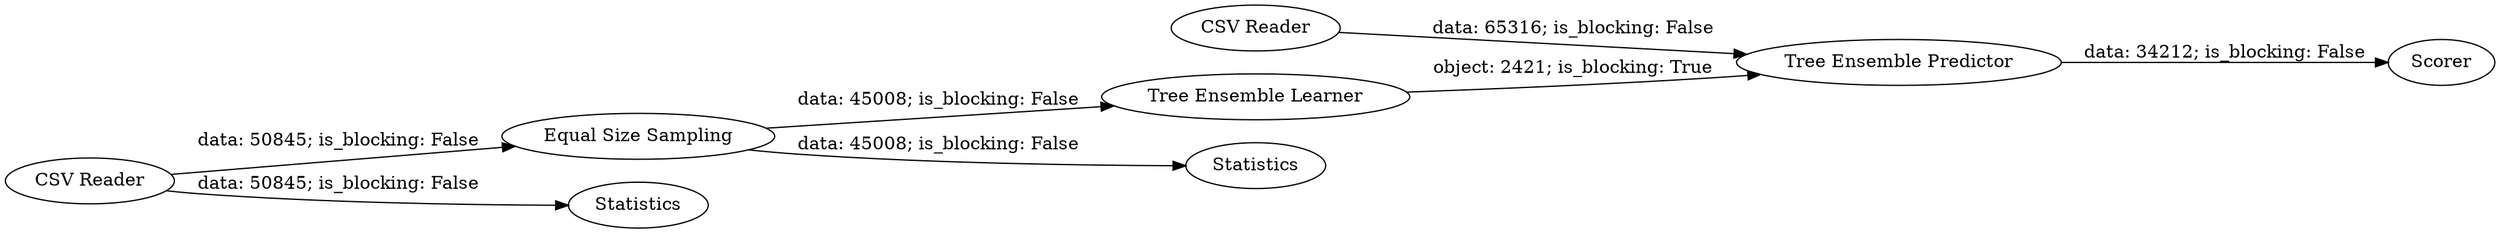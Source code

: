 digraph {
	"6386123600533878718_14" [label=Scorer]
	"6386123600533878718_13" [label="Tree Ensemble Predictor"]
	"6386123600533878718_10" [label="CSV Reader"]
	"6386123600533878718_6" [label="Equal Size Sampling"]
	"6386123600533878718_12" [label="Tree Ensemble Learner"]
	"6386123600533878718_5" [label=Statistics]
	"6386123600533878718_1" [label="CSV Reader"]
	"6386123600533878718_3" [label=Statistics]
	"6386123600533878718_6" -> "6386123600533878718_5" [label="data: 45008; is_blocking: False"]
	"6386123600533878718_10" -> "6386123600533878718_13" [label="data: 65316; is_blocking: False"]
	"6386123600533878718_13" -> "6386123600533878718_14" [label="data: 34212; is_blocking: False"]
	"6386123600533878718_1" -> "6386123600533878718_3" [label="data: 50845; is_blocking: False"]
	"6386123600533878718_12" -> "6386123600533878718_13" [label="object: 2421; is_blocking: True"]
	"6386123600533878718_6" -> "6386123600533878718_12" [label="data: 45008; is_blocking: False"]
	"6386123600533878718_1" -> "6386123600533878718_6" [label="data: 50845; is_blocking: False"]
	rankdir=LR
}
